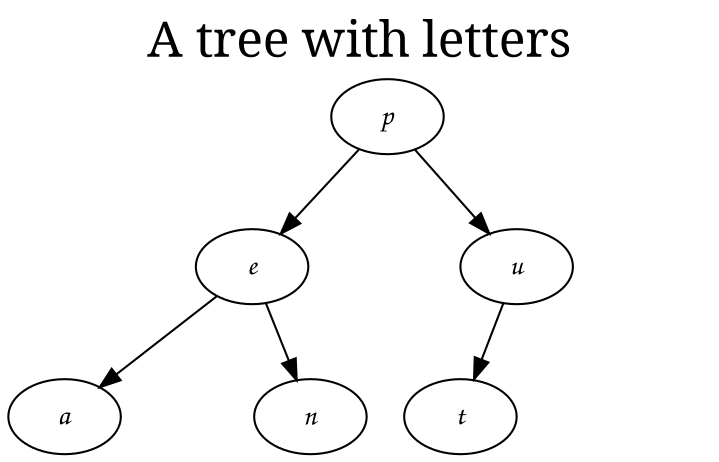 // Binary Search Tree Visualization
digraph {
	graph [fontname=serif fontsize=24 label="A tree with letters" labelloc=t]
	node [fontname="Comic Sans MS"]
	p
	e
	p -> e
	fake1 [label=o style=invis width=0.1]
	p:s -> fake1 [label="" style=invis]
	u
	p -> u
	a
	e -> a
	fake2 [label=o style=invis width=0.1]
	e:s -> fake2 [label="" style=invis]
	n
	e -> n
	t
	u -> t
	fake3 [label=o style=invis width=0.1]
	u:s -> fake3 [label="" style=invis]
	fake4 [label=o style=invis width=0.1]
	u -> fake4 [label="" style=invis]
}

